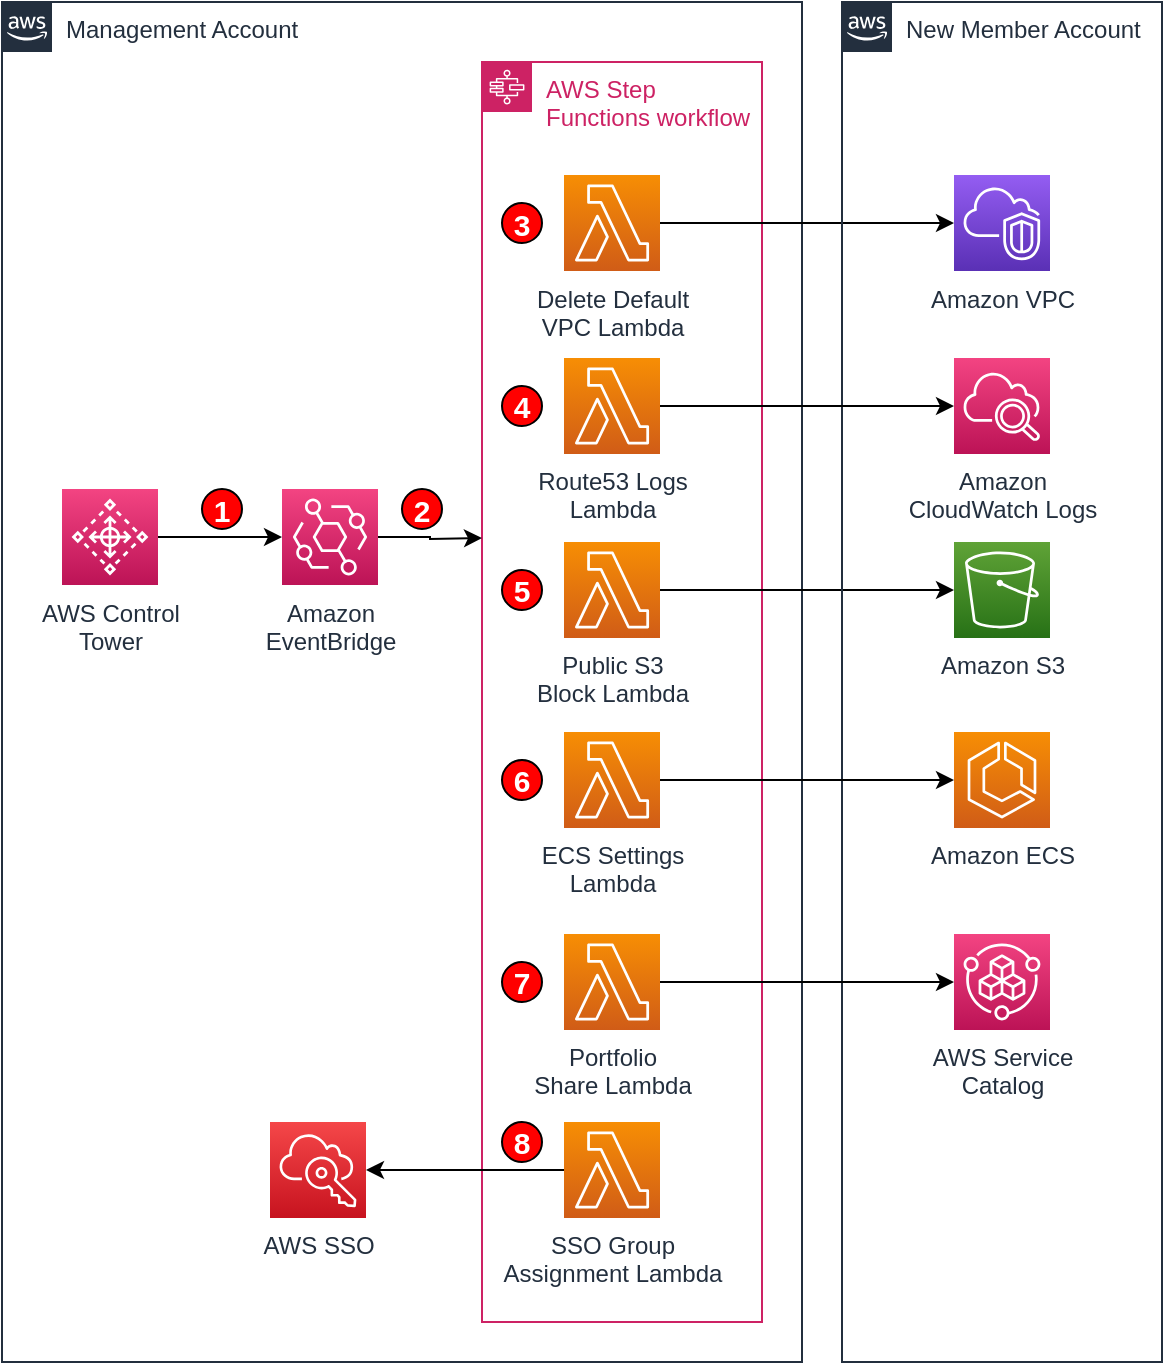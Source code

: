 <mxfile version="14.9.6" type="device"><diagram id="e2U1G6x-BJkl-3YJFppk" name="Page-1"><mxGraphModel dx="1106" dy="997" grid="1" gridSize="10" guides="1" tooltips="1" connect="1" arrows="1" fold="1" page="1" pageScale="1" pageWidth="850" pageHeight="1100" math="0" shadow="0"><root><mxCell id="0"/><mxCell id="1" parent="0"/><mxCell id="WPqKqpqYa65D3eQTk6zL-1" value="Management Account" style="points=[[0,0],[0.25,0],[0.5,0],[0.75,0],[1,0],[1,0.25],[1,0.5],[1,0.75],[1,1],[0.75,1],[0.5,1],[0.25,1],[0,1],[0,0.75],[0,0.5],[0,0.25]];outlineConnect=0;gradientColor=none;html=1;whiteSpace=wrap;fontSize=12;fontStyle=0;shape=mxgraph.aws4.group;grIcon=mxgraph.aws4.group_aws_cloud_alt;strokeColor=#232F3E;fillColor=none;verticalAlign=top;align=left;spacingLeft=30;fontColor=#232F3E;dashed=0;" parent="1" vertex="1"><mxGeometry x="100" y="60" width="400" height="680" as="geometry"/></mxCell><mxCell id="udXDGtu8dIMMQVJb4gOo-1" value="AWS Step Functions workflow" style="points=[[0,0],[0.25,0],[0.5,0],[0.75,0],[1,0],[1,0.25],[1,0.5],[1,0.75],[1,1],[0.75,1],[0.5,1],[0.25,1],[0,1],[0,0.75],[0,0.5],[0,0.25]];outlineConnect=0;gradientColor=none;html=1;whiteSpace=wrap;fontSize=12;fontStyle=0;shape=mxgraph.aws4.group;grIcon=mxgraph.aws4.group_aws_step_functions_workflow;strokeColor=#CD2264;fillColor=none;verticalAlign=top;align=left;spacingLeft=30;fontColor=#CD2264;dashed=0;" vertex="1" parent="1"><mxGeometry x="340" y="90" width="140" height="630" as="geometry"/></mxCell><mxCell id="WPqKqpqYa65D3eQTk6zL-8" value="" style="edgeStyle=orthogonalEdgeStyle;rounded=0;orthogonalLoop=1;jettySize=auto;html=1;" parent="1" source="WPqKqpqYa65D3eQTk6zL-6" target="WPqKqpqYa65D3eQTk6zL-7" edge="1"><mxGeometry relative="1" as="geometry"/></mxCell><mxCell id="WPqKqpqYa65D3eQTk6zL-6" value="AWS Control&lt;br&gt;Tower" style="points=[[0,0,0],[0.25,0,0],[0.5,0,0],[0.75,0,0],[1,0,0],[0,1,0],[0.25,1,0],[0.5,1,0],[0.75,1,0],[1,1,0],[0,0.25,0],[0,0.5,0],[0,0.75,0],[1,0.25,0],[1,0.5,0],[1,0.75,0]];points=[[0,0,0],[0.25,0,0],[0.5,0,0],[0.75,0,0],[1,0,0],[0,1,0],[0.25,1,0],[0.5,1,0],[0.75,1,0],[1,1,0],[0,0.25,0],[0,0.5,0],[0,0.75,0],[1,0.25,0],[1,0.5,0],[1,0.75,0]];outlineConnect=0;fontColor=#232F3E;gradientColor=#F34482;gradientDirection=north;fillColor=#BC1356;strokeColor=#ffffff;dashed=0;verticalLabelPosition=bottom;verticalAlign=top;align=center;html=1;fontSize=12;fontStyle=0;aspect=fixed;shape=mxgraph.aws4.resourceIcon;resIcon=mxgraph.aws4.control_tower;" parent="1" vertex="1"><mxGeometry x="130" y="303.5" width="48" height="48" as="geometry"/></mxCell><mxCell id="WPqKqpqYa65D3eQTk6zL-9" value="" style="edgeStyle=orthogonalEdgeStyle;rounded=0;orthogonalLoop=1;jettySize=auto;html=1;" parent="1" source="WPqKqpqYa65D3eQTk6zL-7" edge="1"><mxGeometry relative="1" as="geometry"><mxPoint x="340" y="328" as="targetPoint"/></mxGeometry></mxCell><mxCell id="WPqKqpqYa65D3eQTk6zL-7" value="Amazon&lt;br&gt;EventBridge" style="points=[[0,0,0],[0.25,0,0],[0.5,0,0],[0.75,0,0],[1,0,0],[0,1,0],[0.25,1,0],[0.5,1,0],[0.75,1,0],[1,1,0],[0,0.25,0],[0,0.5,0],[0,0.75,0],[1,0.25,0],[1,0.5,0],[1,0.75,0]];outlineConnect=0;fontColor=#232F3E;gradientColor=#F34482;gradientDirection=north;fillColor=#BC1356;strokeColor=#ffffff;dashed=0;verticalLabelPosition=bottom;verticalAlign=top;align=center;html=1;fontSize=12;fontStyle=0;aspect=fixed;shape=mxgraph.aws4.resourceIcon;resIcon=mxgraph.aws4.eventbridge;" parent="1" vertex="1"><mxGeometry x="240" y="303.5" width="48" height="48" as="geometry"/></mxCell><mxCell id="WPqKqpqYa65D3eQTk6zL-16" value="" style="rounded=0;orthogonalLoop=1;jettySize=auto;html=1;" parent="1" source="udXDGtu8dIMMQVJb4gOo-2" target="zovzrV4UD48Y6Z_cVFyA-3" edge="1"><mxGeometry relative="1" as="geometry"><mxPoint x="540" y="134.905" as="targetPoint"/><mxPoint x="398" y="316.864" as="sourcePoint"/></mxGeometry></mxCell><mxCell id="WPqKqpqYa65D3eQTk6zL-18" value="" style="edgeStyle=none;rounded=0;orthogonalLoop=1;jettySize=auto;html=1;" parent="1" source="udXDGtu8dIMMQVJb4gOo-4" target="zovzrV4UD48Y6Z_cVFyA-7" edge="1"><mxGeometry relative="1" as="geometry"><mxPoint x="540" y="318.379" as="targetPoint"/><mxPoint x="398" y="327.639" as="sourcePoint"/></mxGeometry></mxCell><mxCell id="zovzrV4UD48Y6Z_cVFyA-4" value="" style="edgeStyle=orthogonalEdgeStyle;rounded=0;orthogonalLoop=1;jettySize=auto;html=1;" parent="1" source="udXDGtu8dIMMQVJb4gOo-7" target="zovzrV4UD48Y6Z_cVFyA-2" edge="1"><mxGeometry relative="1" as="geometry"><mxPoint x="374" y="303.5" as="sourcePoint"/></mxGeometry></mxCell><mxCell id="WPqKqpqYa65D3eQTk6zL-11" value="New Member Account" style="points=[[0,0],[0.25,0],[0.5,0],[0.75,0],[1,0],[1,0.25],[1,0.5],[1,0.75],[1,1],[0.75,1],[0.5,1],[0.25,1],[0,1],[0,0.75],[0,0.5],[0,0.25]];outlineConnect=0;gradientColor=none;html=1;whiteSpace=wrap;fontSize=12;fontStyle=0;shape=mxgraph.aws4.group;grIcon=mxgraph.aws4.group_aws_cloud_alt;strokeColor=#232F3E;fillColor=none;verticalAlign=top;align=left;spacingLeft=30;fontColor=#232F3E;dashed=0;" parent="1" vertex="1"><mxGeometry x="520" y="60" width="160" height="680" as="geometry"/></mxCell><mxCell id="WPqKqpqYa65D3eQTk6zL-17" value="" style="rounded=0;orthogonalLoop=1;jettySize=auto;html=1;" parent="1" source="udXDGtu8dIMMQVJb4gOo-3" target="zovzrV4UD48Y6Z_cVFyA-6" edge="1"><mxGeometry relative="1" as="geometry"><mxPoint x="398" y="322.294" as="sourcePoint"/><mxPoint x="540" y="232.758" as="targetPoint"/></mxGeometry></mxCell><mxCell id="WPqKqpqYa65D3eQTk6zL-20" value="" style="edgeStyle=none;rounded=0;orthogonalLoop=1;jettySize=auto;html=1;" parent="1" source="udXDGtu8dIMMQVJb4gOo-5" target="zovzrV4UD48Y6Z_cVFyA-8" edge="1"><mxGeometry relative="1" as="geometry"><mxPoint x="398" y="333.013" as="sourcePoint"/><mxPoint x="540.536" y="405.884" as="targetPoint"/></mxGeometry></mxCell><mxCell id="8M5UL9AmbM_RtjUCsMhk-1" value="&lt;b&gt;&lt;font style=&quot;font-size: 15px&quot;&gt;1&lt;/font&gt;&lt;/b&gt;" style="ellipse;whiteSpace=wrap;html=1;aspect=fixed;fillColor=#FF0000;fontColor=#ffffff;" parent="1" vertex="1"><mxGeometry x="200" y="303.5" width="20" height="20" as="geometry"/></mxCell><mxCell id="8M5UL9AmbM_RtjUCsMhk-2" value="&lt;b&gt;&lt;font style=&quot;font-size: 15px&quot;&gt;2&lt;/font&gt;&lt;/b&gt;" style="ellipse;whiteSpace=wrap;html=1;aspect=fixed;fillColor=#FF0000;fontColor=#ffffff;" parent="1" vertex="1"><mxGeometry x="300" y="303.5" width="20" height="20" as="geometry"/></mxCell><mxCell id="8M5UL9AmbM_RtjUCsMhk-3" value="&lt;b&gt;&lt;font style=&quot;font-size: 15px&quot;&gt;3&lt;/font&gt;&lt;/b&gt;" style="ellipse;whiteSpace=wrap;html=1;aspect=fixed;fillColor=#FF0000;fontColor=#ffffff;" parent="1" vertex="1"><mxGeometry x="350" y="160.5" width="20" height="20" as="geometry"/></mxCell><mxCell id="zovzrV4UD48Y6Z_cVFyA-1" value="AWS Service&lt;br&gt;Catalog" style="points=[[0,0,0],[0.25,0,0],[0.5,0,0],[0.75,0,0],[1,0,0],[0,1,0],[0.25,1,0],[0.5,1,0],[0.75,1,0],[1,1,0],[0,0.25,0],[0,0.5,0],[0,0.75,0],[1,0.25,0],[1,0.5,0],[1,0.75,0]];points=[[0,0,0],[0.25,0,0],[0.5,0,0],[0.75,0,0],[1,0,0],[0,1,0],[0.25,1,0],[0.5,1,0],[0.75,1,0],[1,1,0],[0,0.25,0],[0,0.5,0],[0,0.75,0],[1,0.25,0],[1,0.5,0],[1,0.75,0]];outlineConnect=0;fontColor=#232F3E;gradientColor=#F34482;gradientDirection=north;fillColor=#BC1356;strokeColor=#ffffff;dashed=0;verticalLabelPosition=bottom;verticalAlign=top;align=center;html=1;fontSize=12;fontStyle=0;aspect=fixed;shape=mxgraph.aws4.resourceIcon;resIcon=mxgraph.aws4.service_catalog;" parent="1" vertex="1"><mxGeometry x="576" y="526" width="48" height="48" as="geometry"/></mxCell><mxCell id="zovzrV4UD48Y6Z_cVFyA-2" value="AWS SSO" style="points=[[0,0,0],[0.25,0,0],[0.5,0,0],[0.75,0,0],[1,0,0],[0,1,0],[0.25,1,0],[0.5,1,0],[0.75,1,0],[1,1,0],[0,0.25,0],[0,0.5,0],[0,0.75,0],[1,0.25,0],[1,0.5,0],[1,0.75,0]];outlineConnect=0;fontColor=#232F3E;gradientColor=#F54749;gradientDirection=north;fillColor=#C7131F;strokeColor=#ffffff;dashed=0;verticalLabelPosition=bottom;verticalAlign=top;align=center;html=1;fontSize=12;fontStyle=0;aspect=fixed;shape=mxgraph.aws4.resourceIcon;resIcon=mxgraph.aws4.single_sign_on;" parent="1" vertex="1"><mxGeometry x="234" y="620" width="48" height="48" as="geometry"/></mxCell><mxCell id="zovzrV4UD48Y6Z_cVFyA-3" value="Amazon VPC" style="points=[[0,0,0],[0.25,0,0],[0.5,0,0],[0.75,0,0],[1,0,0],[0,1,0],[0.25,1,0],[0.5,1,0],[0.75,1,0],[1,1,0],[0,0.25,0],[0,0.5,0],[0,0.75,0],[1,0.25,0],[1,0.5,0],[1,0.75,0]];outlineConnect=0;fontColor=#232F3E;gradientColor=#945DF2;gradientDirection=north;fillColor=#5A30B5;strokeColor=#ffffff;dashed=0;verticalLabelPosition=bottom;verticalAlign=top;align=center;html=1;fontSize=12;fontStyle=0;aspect=fixed;shape=mxgraph.aws4.resourceIcon;resIcon=mxgraph.aws4.vpc;" parent="1" vertex="1"><mxGeometry x="576" y="146.5" width="48" height="48" as="geometry"/></mxCell><mxCell id="zovzrV4UD48Y6Z_cVFyA-6" value="Amazon&lt;br&gt;CloudWatch Logs" style="points=[[0,0,0],[0.25,0,0],[0.5,0,0],[0.75,0,0],[1,0,0],[0,1,0],[0.25,1,0],[0.5,1,0],[0.75,1,0],[1,1,0],[0,0.25,0],[0,0.5,0],[0,0.75,0],[1,0.25,0],[1,0.5,0],[1,0.75,0]];points=[[0,0,0],[0.25,0,0],[0.5,0,0],[0.75,0,0],[1,0,0],[0,1,0],[0.25,1,0],[0.5,1,0],[0.75,1,0],[1,1,0],[0,0.25,0],[0,0.5,0],[0,0.75,0],[1,0.25,0],[1,0.5,0],[1,0.75,0]];outlineConnect=0;fontColor=#232F3E;gradientColor=#F34482;gradientDirection=north;fillColor=#BC1356;strokeColor=#ffffff;dashed=0;verticalLabelPosition=bottom;verticalAlign=top;align=center;html=1;fontSize=12;fontStyle=0;aspect=fixed;shape=mxgraph.aws4.resourceIcon;resIcon=mxgraph.aws4.cloudwatch_2;" parent="1" vertex="1"><mxGeometry x="576" y="238" width="48" height="48" as="geometry"/></mxCell><mxCell id="zovzrV4UD48Y6Z_cVFyA-7" value="Amazon S3" style="points=[[0,0,0],[0.25,0,0],[0.5,0,0],[0.75,0,0],[1,0,0],[0,1,0],[0.25,1,0],[0.5,1,0],[0.75,1,0],[1,1,0],[0,0.25,0],[0,0.5,0],[0,0.75,0],[1,0.25,0],[1,0.5,0],[1,0.75,0]];outlineConnect=0;fontColor=#232F3E;gradientColor=#60A337;gradientDirection=north;fillColor=#277116;strokeColor=#ffffff;dashed=0;verticalLabelPosition=bottom;verticalAlign=top;align=center;html=1;fontSize=12;fontStyle=0;aspect=fixed;shape=mxgraph.aws4.resourceIcon;resIcon=mxgraph.aws4.s3;" parent="1" vertex="1"><mxGeometry x="576" y="330" width="48" height="48" as="geometry"/></mxCell><mxCell id="zovzrV4UD48Y6Z_cVFyA-8" value="Amazon ECS" style="points=[[0,0,0],[0.25,0,0],[0.5,0,0],[0.75,0,0],[1,0,0],[0,1,0],[0.25,1,0],[0.5,1,0],[0.75,1,0],[1,1,0],[0,0.25,0],[0,0.5,0],[0,0.75,0],[1,0.25,0],[1,0.5,0],[1,0.75,0]];outlineConnect=0;fontColor=#232F3E;gradientColor=#F78E04;gradientDirection=north;fillColor=#D05C17;strokeColor=#ffffff;dashed=0;verticalLabelPosition=bottom;verticalAlign=top;align=center;html=1;fontSize=12;fontStyle=0;aspect=fixed;shape=mxgraph.aws4.resourceIcon;resIcon=mxgraph.aws4.ecs;" parent="1" vertex="1"><mxGeometry x="576" y="425" width="48" height="48" as="geometry"/></mxCell><mxCell id="zovzrV4UD48Y6Z_cVFyA-9" value="" style="edgeStyle=none;rounded=0;orthogonalLoop=1;jettySize=auto;html=1;" parent="1" source="udXDGtu8dIMMQVJb4gOo-6" target="zovzrV4UD48Y6Z_cVFyA-1" edge="1"><mxGeometry relative="1" as="geometry"><mxPoint x="398" y="338.024" as="sourcePoint"/><mxPoint x="551" y="421.874" as="targetPoint"/></mxGeometry></mxCell><mxCell id="zovzrV4UD48Y6Z_cVFyA-10" value="&lt;b&gt;&lt;font style=&quot;font-size: 15px&quot;&gt;4&lt;/font&gt;&lt;/b&gt;" style="ellipse;whiteSpace=wrap;html=1;aspect=fixed;fillColor=#FF0000;fontColor=#ffffff;" parent="1" vertex="1"><mxGeometry x="350" y="252" width="20" height="20" as="geometry"/></mxCell><mxCell id="zovzrV4UD48Y6Z_cVFyA-11" value="&lt;b&gt;&lt;font style=&quot;font-size: 15px&quot;&gt;5&lt;/font&gt;&lt;/b&gt;" style="ellipse;whiteSpace=wrap;html=1;aspect=fixed;fillColor=#FF0000;fontColor=#ffffff;" parent="1" vertex="1"><mxGeometry x="350" y="344" width="20" height="20" as="geometry"/></mxCell><mxCell id="zovzrV4UD48Y6Z_cVFyA-12" value="&lt;b&gt;&lt;font style=&quot;font-size: 15px&quot;&gt;6&lt;/font&gt;&lt;/b&gt;" style="ellipse;whiteSpace=wrap;html=1;aspect=fixed;fillColor=#FF0000;fontColor=#ffffff;" parent="1" vertex="1"><mxGeometry x="350" y="439" width="20" height="20" as="geometry"/></mxCell><mxCell id="zovzrV4UD48Y6Z_cVFyA-13" value="&lt;b&gt;&lt;font style=&quot;font-size: 15px&quot;&gt;7&lt;/font&gt;&lt;/b&gt;" style="ellipse;whiteSpace=wrap;html=1;aspect=fixed;fillColor=#FF0000;fontColor=#ffffff;" parent="1" vertex="1"><mxGeometry x="350" y="540" width="20" height="20" as="geometry"/></mxCell><mxCell id="zovzrV4UD48Y6Z_cVFyA-14" value="&lt;b&gt;&lt;font style=&quot;font-size: 15px&quot;&gt;8&lt;/font&gt;&lt;/b&gt;" style="ellipse;whiteSpace=wrap;html=1;aspect=fixed;fillColor=#FF0000;fontColor=#ffffff;" parent="1" vertex="1"><mxGeometry x="350" y="620" width="20" height="20" as="geometry"/></mxCell><mxCell id="udXDGtu8dIMMQVJb4gOo-2" value="Delete Default&lt;br&gt;VPC Lambda" style="points=[[0,0,0],[0.25,0,0],[0.5,0,0],[0.75,0,0],[1,0,0],[0,1,0],[0.25,1,0],[0.5,1,0],[0.75,1,0],[1,1,0],[0,0.25,0],[0,0.5,0],[0,0.75,0],[1,0.25,0],[1,0.5,0],[1,0.75,0]];outlineConnect=0;fontColor=#232F3E;gradientColor=#F78E04;gradientDirection=north;fillColor=#D05C17;strokeColor=#ffffff;dashed=0;verticalLabelPosition=bottom;verticalAlign=top;align=center;html=1;fontSize=12;fontStyle=0;aspect=fixed;shape=mxgraph.aws4.resourceIcon;resIcon=mxgraph.aws4.lambda;" vertex="1" parent="1"><mxGeometry x="381" y="146.5" width="48" height="48" as="geometry"/></mxCell><mxCell id="udXDGtu8dIMMQVJb4gOo-3" value="Route53 Logs&lt;br&gt;Lambda" style="points=[[0,0,0],[0.25,0,0],[0.5,0,0],[0.75,0,0],[1,0,0],[0,1,0],[0.25,1,0],[0.5,1,0],[0.75,1,0],[1,1,0],[0,0.25,0],[0,0.5,0],[0,0.75,0],[1,0.25,0],[1,0.5,0],[1,0.75,0]];outlineConnect=0;fontColor=#232F3E;gradientColor=#F78E04;gradientDirection=north;fillColor=#D05C17;strokeColor=#ffffff;dashed=0;verticalLabelPosition=bottom;verticalAlign=top;align=center;html=1;fontSize=12;fontStyle=0;aspect=fixed;shape=mxgraph.aws4.resourceIcon;resIcon=mxgraph.aws4.lambda;" vertex="1" parent="1"><mxGeometry x="381" y="238" width="48" height="48" as="geometry"/></mxCell><mxCell id="udXDGtu8dIMMQVJb4gOo-4" value="Public S3&lt;br&gt;Block Lambda" style="points=[[0,0,0],[0.25,0,0],[0.5,0,0],[0.75,0,0],[1,0,0],[0,1,0],[0.25,1,0],[0.5,1,0],[0.75,1,0],[1,1,0],[0,0.25,0],[0,0.5,0],[0,0.75,0],[1,0.25,0],[1,0.5,0],[1,0.75,0]];outlineConnect=0;fontColor=#232F3E;gradientColor=#F78E04;gradientDirection=north;fillColor=#D05C17;strokeColor=#ffffff;dashed=0;verticalLabelPosition=bottom;verticalAlign=top;align=center;html=1;fontSize=12;fontStyle=0;aspect=fixed;shape=mxgraph.aws4.resourceIcon;resIcon=mxgraph.aws4.lambda;" vertex="1" parent="1"><mxGeometry x="381" y="330" width="48" height="48" as="geometry"/></mxCell><mxCell id="udXDGtu8dIMMQVJb4gOo-5" value="ECS Settings&lt;br&gt;Lambda" style="points=[[0,0,0],[0.25,0,0],[0.5,0,0],[0.75,0,0],[1,0,0],[0,1,0],[0.25,1,0],[0.5,1,0],[0.75,1,0],[1,1,0],[0,0.25,0],[0,0.5,0],[0,0.75,0],[1,0.25,0],[1,0.5,0],[1,0.75,0]];outlineConnect=0;fontColor=#232F3E;gradientColor=#F78E04;gradientDirection=north;fillColor=#D05C17;strokeColor=#ffffff;dashed=0;verticalLabelPosition=bottom;verticalAlign=top;align=center;html=1;fontSize=12;fontStyle=0;aspect=fixed;shape=mxgraph.aws4.resourceIcon;resIcon=mxgraph.aws4.lambda;" vertex="1" parent="1"><mxGeometry x="381" y="425" width="48" height="48" as="geometry"/></mxCell><mxCell id="udXDGtu8dIMMQVJb4gOo-6" value="Portfolio&lt;br&gt;Share Lambda" style="points=[[0,0,0],[0.25,0,0],[0.5,0,0],[0.75,0,0],[1,0,0],[0,1,0],[0.25,1,0],[0.5,1,0],[0.75,1,0],[1,1,0],[0,0.25,0],[0,0.5,0],[0,0.75,0],[1,0.25,0],[1,0.5,0],[1,0.75,0]];outlineConnect=0;fontColor=#232F3E;gradientColor=#F78E04;gradientDirection=north;fillColor=#D05C17;strokeColor=#ffffff;dashed=0;verticalLabelPosition=bottom;verticalAlign=top;align=center;html=1;fontSize=12;fontStyle=0;aspect=fixed;shape=mxgraph.aws4.resourceIcon;resIcon=mxgraph.aws4.lambda;" vertex="1" parent="1"><mxGeometry x="381" y="526" width="48" height="48" as="geometry"/></mxCell><mxCell id="udXDGtu8dIMMQVJb4gOo-7" value="SSO Group&lt;br&gt;Assignment Lambda" style="points=[[0,0,0],[0.25,0,0],[0.5,0,0],[0.75,0,0],[1,0,0],[0,1,0],[0.25,1,0],[0.5,1,0],[0.75,1,0],[1,1,0],[0,0.25,0],[0,0.5,0],[0,0.75,0],[1,0.25,0],[1,0.5,0],[1,0.75,0]];outlineConnect=0;fontColor=#232F3E;gradientColor=#F78E04;gradientDirection=north;fillColor=#D05C17;strokeColor=#ffffff;dashed=0;verticalLabelPosition=bottom;verticalAlign=top;align=center;html=1;fontSize=12;fontStyle=0;aspect=fixed;shape=mxgraph.aws4.resourceIcon;resIcon=mxgraph.aws4.lambda;" vertex="1" parent="1"><mxGeometry x="381" y="620" width="48" height="48" as="geometry"/></mxCell></root></mxGraphModel></diagram></mxfile>
